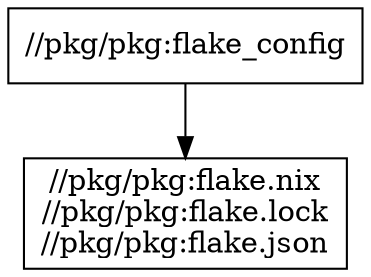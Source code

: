 digraph mygraph {
  node [shape=box];
  "//pkg/pkg:flake_config"
  "//pkg/pkg:flake_config" -> "//pkg/pkg:flake.nix\n//pkg/pkg:flake.lock\n//pkg/pkg:flake.json"
  "//pkg/pkg:flake.nix\n//pkg/pkg:flake.lock\n//pkg/pkg:flake.json"
}
